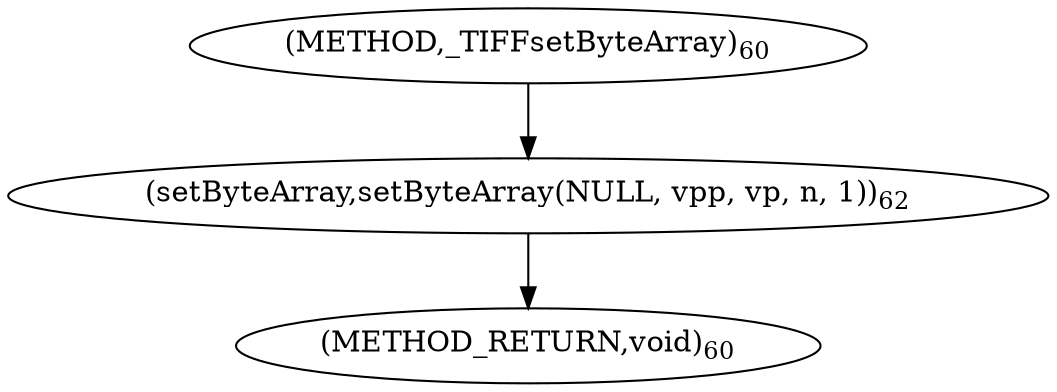 digraph "_TIFFsetByteArray" {  
"39709" [label = <(setByteArray,setByteArray(NULL, vpp, vp, n, 1))<SUB>62</SUB>> ]
"39704" [label = <(METHOD,_TIFFsetByteArray)<SUB>60</SUB>> ]
"39715" [label = <(METHOD_RETURN,void)<SUB>60</SUB>> ]
  "39709" -> "39715" 
  "39704" -> "39709" 
}
